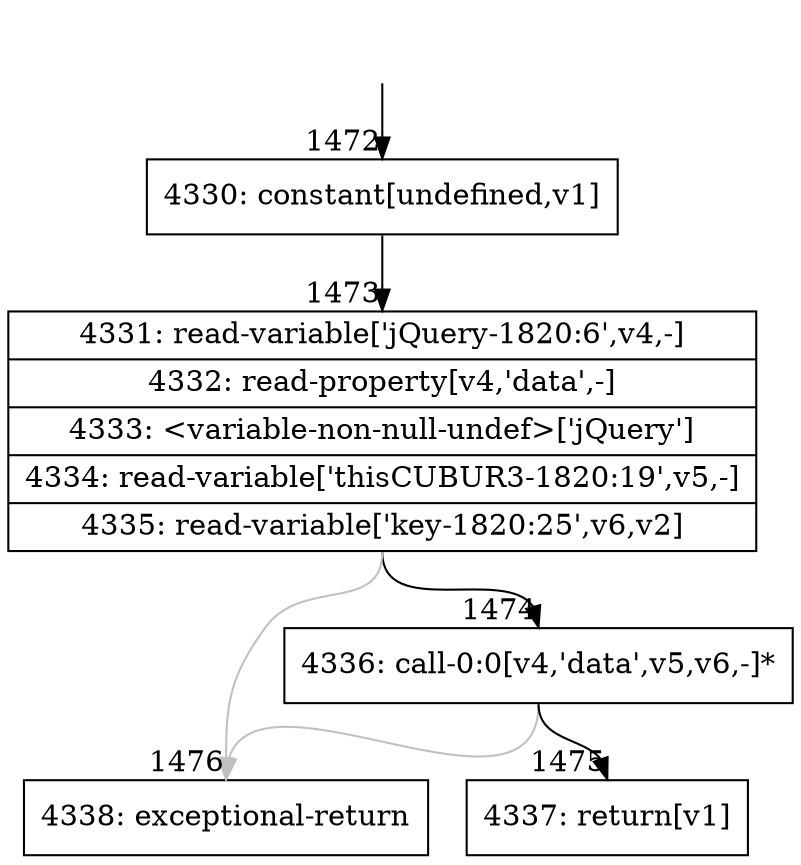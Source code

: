digraph {
rankdir="TD"
BB_entry101[shape=none,label=""];
BB_entry101 -> BB1472 [tailport=s, headport=n, headlabel="    1472"]
BB1472 [shape=record label="{4330: constant[undefined,v1]}" ] 
BB1472 -> BB1473 [tailport=s, headport=n, headlabel="      1473"]
BB1473 [shape=record label="{4331: read-variable['jQuery-1820:6',v4,-]|4332: read-property[v4,'data',-]|4333: \<variable-non-null-undef\>['jQuery']|4334: read-variable['thisCUBUR3-1820:19',v5,-]|4335: read-variable['key-1820:25',v6,v2]}" ] 
BB1473 -> BB1474 [tailport=s, headport=n, headlabel="      1474"]
BB1473 -> BB1476 [tailport=s, headport=n, color=gray, headlabel="      1476"]
BB1474 [shape=record label="{4336: call-0:0[v4,'data',v5,v6,-]*}" ] 
BB1474 -> BB1475 [tailport=s, headport=n, headlabel="      1475"]
BB1474 -> BB1476 [tailport=s, headport=n, color=gray]
BB1475 [shape=record label="{4337: return[v1]}" ] 
BB1476 [shape=record label="{4338: exceptional-return}" ] 
}
